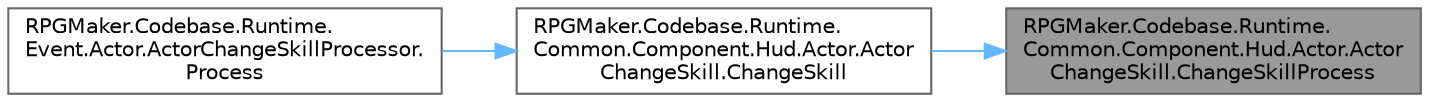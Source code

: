 digraph "RPGMaker.Codebase.Runtime.Common.Component.Hud.Actor.ActorChangeSkill.ChangeSkillProcess"
{
 // LATEX_PDF_SIZE
  bgcolor="transparent";
  edge [fontname=Helvetica,fontsize=10,labelfontname=Helvetica,labelfontsize=10];
  node [fontname=Helvetica,fontsize=10,shape=box,height=0.2,width=0.4];
  rankdir="RL";
  Node1 [id="Node000001",label="RPGMaker.Codebase.Runtime.\lCommon.Component.Hud.Actor.Actor\lChangeSkill.ChangeSkillProcess",height=0.2,width=0.4,color="gray40", fillcolor="grey60", style="filled", fontcolor="black",tooltip="😁 スキル処理変更"];
  Node1 -> Node2 [id="edge1_Node000001_Node000002",dir="back",color="steelblue1",style="solid",tooltip=" "];
  Node2 [id="Node000002",label="RPGMaker.Codebase.Runtime.\lCommon.Component.Hud.Actor.Actor\lChangeSkill.ChangeSkill",height=0.2,width=0.4,color="grey40", fillcolor="white", style="filled",URL="$db/dd0/class_r_p_g_maker_1_1_codebase_1_1_runtime_1_1_common_1_1_component_1_1_hud_1_1_actor_1_1_actor_change_skill.html#afaf54298a2cd37def7dccd3a48e05b8f",tooltip="😁 スキル変数"];
  Node2 -> Node3 [id="edge2_Node000002_Node000003",dir="back",color="steelblue1",style="solid",tooltip=" "];
  Node3 [id="Node000003",label="RPGMaker.Codebase.Runtime.\lEvent.Actor.ActorChangeSkillProcessor.\lProcess",height=0.2,width=0.4,color="grey40", fillcolor="white", style="filled",URL="$da/d66/class_r_p_g_maker_1_1_codebase_1_1_runtime_1_1_event_1_1_actor_1_1_actor_change_skill_processor.html#ace32ab757fa643a4f18224e30a1ae75f",tooltip="😁 処理"];
}
